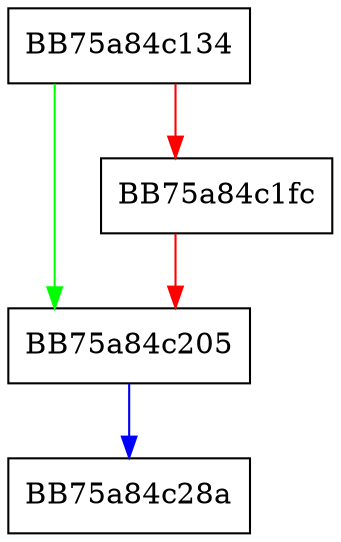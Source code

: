 digraph CreateInstance {
  node [shape="box"];
  graph [splines=ortho];
  BB75a84c134 -> BB75a84c205 [color="green"];
  BB75a84c134 -> BB75a84c1fc [color="red"];
  BB75a84c1fc -> BB75a84c205 [color="red"];
  BB75a84c205 -> BB75a84c28a [color="blue"];
}